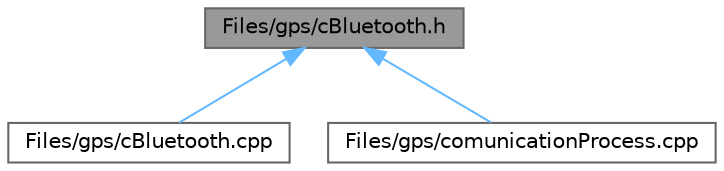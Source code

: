 digraph "Files/gps/cBluetooth.h"
{
 // LATEX_PDF_SIZE
  bgcolor="transparent";
  edge [fontname=Helvetica,fontsize=10,labelfontname=Helvetica,labelfontsize=10];
  node [fontname=Helvetica,fontsize=10,shape=box,height=0.2,width=0.4];
  Node1 [label="Files/gps/cBluetooth.h",height=0.2,width=0.4,color="gray40", fillcolor="grey60", style="filled", fontcolor="black",tooltip=" "];
  Node1 -> Node2 [dir="back",color="steelblue1",style="solid"];
  Node2 [label="Files/gps/cBluetooth.cpp",height=0.2,width=0.4,color="grey40", fillcolor="white", style="filled",URL="$c_bluetooth_8cpp.html",tooltip=" "];
  Node1 -> Node3 [dir="back",color="steelblue1",style="solid"];
  Node3 [label="Files/gps/comunicationProcess.cpp",height=0.2,width=0.4,color="grey40", fillcolor="white", style="filled",URL="$comunication_process_8cpp.html",tooltip=" "];
}
